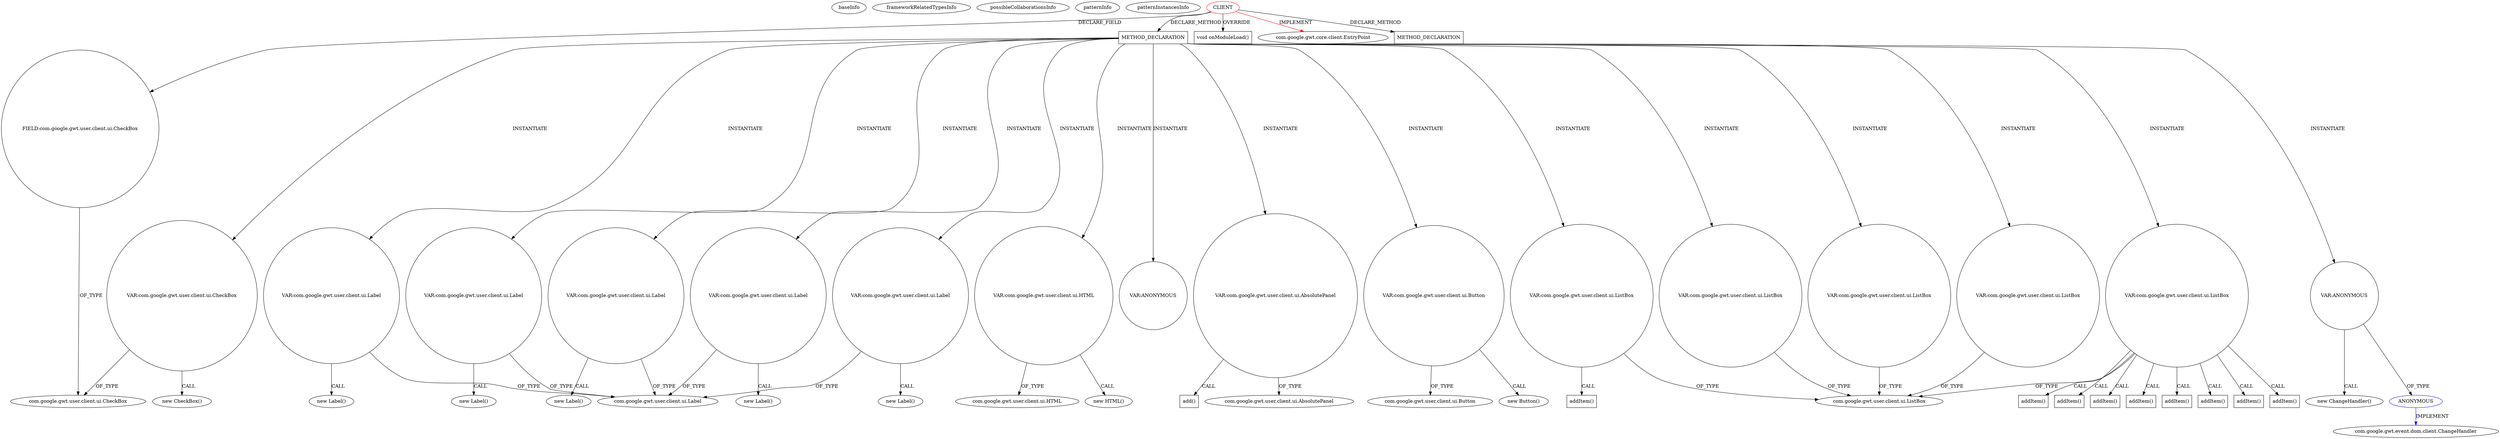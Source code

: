 digraph {
baseInfo[graphId=485,category="pattern",isAnonymous=false,possibleRelation=true]
frameworkRelatedTypesInfo[0="com.google.gwt.core.client.EntryPoint"]
possibleCollaborationsInfo[0="485~INSTANTIATION-CLIENT_METHOD_DECLARATION-~com.google.gwt.core.client.EntryPoint ~com.google.gwt.event.dom.client.ChangeHandler ~false~true"]
patternInfo[frequency=2.0,patternRootClient=0]
patternInstancesInfo[0="spydon-esiade~/spydon-esiade/esiade-master/src/net/esiade/client/Esiade.java~Esiade~4504",1="DeannaSurma-Census~/DeannaSurma-Census/Census-master/src/com/cs4302/census/client/Census.java~Census~109"]
116[label="com.google.gwt.event.dom.client.ChangeHandler",vertexType="FRAMEWORK_INTERFACE_TYPE",isFrameworkType=false]
242[label="ANONYMOUS",vertexType="REFERENCE_ANONYMOUS_DECLARATION",isFrameworkType=false,color=blue]
241[label="VAR:ANONYMOUS",vertexType="VARIABLE_EXPRESION",isFrameworkType=false,shape=circle]
77[label="METHOD_DECLARATION",vertexType="CLIENT_METHOD_DECLARATION",isFrameworkType=false,shape=box]
0[label="CLIENT",vertexType="ROOT_CLIENT_CLASS_DECLARATION",isFrameworkType=false,color=red]
18[label="FIELD:com.google.gwt.user.client.ui.CheckBox",vertexType="FIELD_DECLARATION",isFrameworkType=false,shape=circle]
20[label="void onModuleLoad()",vertexType="OVERRIDING_METHOD_DECLARATION",isFrameworkType=false,shape=box]
19[label="com.google.gwt.user.client.ui.CheckBox",vertexType="FRAMEWORK_CLASS_TYPE",isFrameworkType=false]
240[label="new ChangeHandler()",vertexType="CONSTRUCTOR_CALL",isFrameworkType=false]
1[label="com.google.gwt.core.client.EntryPoint",vertexType="FRAMEWORK_INTERFACE_TYPE",isFrameworkType=false]
302[label="VAR:com.google.gwt.user.client.ui.CheckBox",vertexType="VARIABLE_EXPRESION",isFrameworkType=false,shape=circle]
301[label="new CheckBox()",vertexType="CONSTRUCTOR_CALL",isFrameworkType=false]
645[label="METHOD_DECLARATION",vertexType="CLIENT_METHOD_DECLARATION",isFrameworkType=false,shape=box]
90[label="VAR:com.google.gwt.user.client.ui.Label",vertexType="VARIABLE_EXPRESION",isFrameworkType=false,shape=circle]
5[label="com.google.gwt.user.client.ui.Label",vertexType="FRAMEWORK_CLASS_TYPE",isFrameworkType=false]
286[label="VAR:com.google.gwt.user.client.ui.Label",vertexType="VARIABLE_EXPRESION",isFrameworkType=false,shape=circle]
95[label="VAR:com.google.gwt.user.client.ui.Label",vertexType="VARIABLE_EXPRESION",isFrameworkType=false,shape=circle]
82[label="VAR:com.google.gwt.user.client.ui.Label",vertexType="VARIABLE_EXPRESION",isFrameworkType=false,shape=circle]
322[label="VAR:com.google.gwt.user.client.ui.Label",vertexType="VARIABLE_EXPRESION",isFrameworkType=false,shape=circle]
335[label="VAR:com.google.gwt.user.client.ui.HTML",vertexType="VARIABLE_EXPRESION",isFrameworkType=false,shape=circle]
334[label="new HTML()",vertexType="CONSTRUCTOR_CALL",isFrameworkType=false]
81[label="new Label()",vertexType="CONSTRUCTOR_CALL",isFrameworkType=false]
285[label="new Label()",vertexType="CONSTRUCTOR_CALL",isFrameworkType=false]
89[label="new Label()",vertexType="CONSTRUCTOR_CALL",isFrameworkType=false]
114[label="VAR:ANONYMOUS",vertexType="VARIABLE_EXPRESION",isFrameworkType=false,shape=circle]
94[label="new Label()",vertexType="CONSTRUCTOR_CALL",isFrameworkType=false]
321[label="new Label()",vertexType="CONSTRUCTOR_CALL",isFrameworkType=false]
84[label="VAR:com.google.gwt.user.client.ui.AbsolutePanel",vertexType="VARIABLE_EXPRESION",isFrameworkType=false,shape=circle]
86[label="com.google.gwt.user.client.ui.AbsolutePanel",vertexType="FRAMEWORK_CLASS_TYPE",isFrameworkType=false]
291[label="add()",vertexType="INSIDE_CALL",isFrameworkType=false,shape=box]
314[label="VAR:com.google.gwt.user.client.ui.Button",vertexType="VARIABLE_EXPRESION",isFrameworkType=false,shape=circle]
313[label="new Button()",vertexType="CONSTRUCTOR_CALL",isFrameworkType=false]
326[label="com.google.gwt.user.client.ui.HTML",vertexType="FRAMEWORK_CLASS_TYPE",isFrameworkType=false]
29[label="com.google.gwt.user.client.ui.Button",vertexType="FRAMEWORK_CLASS_TYPE",isFrameworkType=false]
257[label="VAR:com.google.gwt.user.client.ui.ListBox",vertexType="VARIABLE_EXPRESION",isFrameworkType=false,shape=circle]
258[label="addItem()",vertexType="INSIDE_CALL",isFrameworkType=false,shape=box]
3[label="com.google.gwt.user.client.ui.ListBox",vertexType="FRAMEWORK_CLASS_TYPE",isFrameworkType=false]
117[label="VAR:com.google.gwt.user.client.ui.ListBox",vertexType="VARIABLE_EXPRESION",isFrameworkType=false,shape=circle]
181[label="addItem()",vertexType="INSIDE_CALL",isFrameworkType=false,shape=box]
130[label="VAR:com.google.gwt.user.client.ui.ListBox",vertexType="VARIABLE_EXPRESION",isFrameworkType=false,shape=circle]
171[label="addItem()",vertexType="INSIDE_CALL",isFrameworkType=false,shape=box]
207[label="addItem()",vertexType="INSIDE_CALL",isFrameworkType=false,shape=box]
159[label="addItem()",vertexType="INSIDE_CALL",isFrameworkType=false,shape=box]
255[label="VAR:com.google.gwt.user.client.ui.ListBox",vertexType="VARIABLE_EXPRESION",isFrameworkType=false,shape=circle]
165[label="addItem()",vertexType="INSIDE_CALL",isFrameworkType=false,shape=box]
137[label="addItem()",vertexType="INSIDE_CALL",isFrameworkType=false,shape=box]
177[label="addItem()",vertexType="INSIDE_CALL",isFrameworkType=false,shape=box]
102[label="VAR:com.google.gwt.user.client.ui.ListBox",vertexType="VARIABLE_EXPRESION",isFrameworkType=false,shape=circle]
183[label="addItem()",vertexType="INSIDE_CALL",isFrameworkType=false,shape=box]
77->335[label="INSTANTIATE"]
117->171[label="CALL"]
335->334[label="CALL"]
77->257[label="INSTANTIATE"]
77->302[label="INSTANTIATE"]
77->255[label="INSTANTIATE"]
90->5[label="OF_TYPE"]
241->240[label="CALL"]
117->3[label="OF_TYPE"]
322->321[label="CALL"]
286->5[label="OF_TYPE"]
18->19[label="OF_TYPE"]
84->291[label="CALL"]
102->3[label="OF_TYPE"]
255->3[label="OF_TYPE"]
77->95[label="INSTANTIATE"]
77->241[label="INSTANTIATE"]
286->285[label="CALL"]
82->81[label="CALL"]
335->326[label="OF_TYPE"]
77->130[label="INSTANTIATE"]
117->181[label="CALL"]
241->242[label="OF_TYPE"]
302->301[label="CALL"]
95->94[label="CALL"]
0->20[label="OVERRIDE"]
117->183[label="CALL"]
82->5[label="OF_TYPE"]
0->1[label="IMPLEMENT",color=red]
77->286[label="INSTANTIATE"]
117->137[label="CALL"]
0->645[label="DECLARE_METHOD"]
314->313[label="CALL"]
77->322[label="INSTANTIATE"]
95->5[label="OF_TYPE"]
77->102[label="INSTANTIATE"]
302->19[label="OF_TYPE"]
90->89[label="CALL"]
77->84[label="INSTANTIATE"]
117->159[label="CALL"]
84->86[label="OF_TYPE"]
117->207[label="CALL"]
242->116[label="IMPLEMENT",color=blue]
77->117[label="INSTANTIATE"]
77->90[label="INSTANTIATE"]
257->258[label="CALL"]
322->5[label="OF_TYPE"]
117->177[label="CALL"]
77->114[label="INSTANTIATE"]
130->3[label="OF_TYPE"]
77->82[label="INSTANTIATE"]
314->29[label="OF_TYPE"]
0->77[label="DECLARE_METHOD"]
257->3[label="OF_TYPE"]
0->18[label="DECLARE_FIELD"]
77->314[label="INSTANTIATE"]
117->165[label="CALL"]
}
